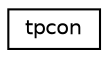 digraph "Graphical Class Hierarchy"
{
 // LATEX_PDF_SIZE
  edge [fontname="Helvetica",fontsize="10",labelfontname="Helvetica",labelfontsize="10"];
  node [fontname="Helvetica",fontsize="10",shape=record];
  rankdir="LR";
  Node0 [label="tpcon",height=0.2,width=0.4,color="black", fillcolor="white", style="filled",URL="$structtpcon.html",tooltip="The tpcon struct."];
}
